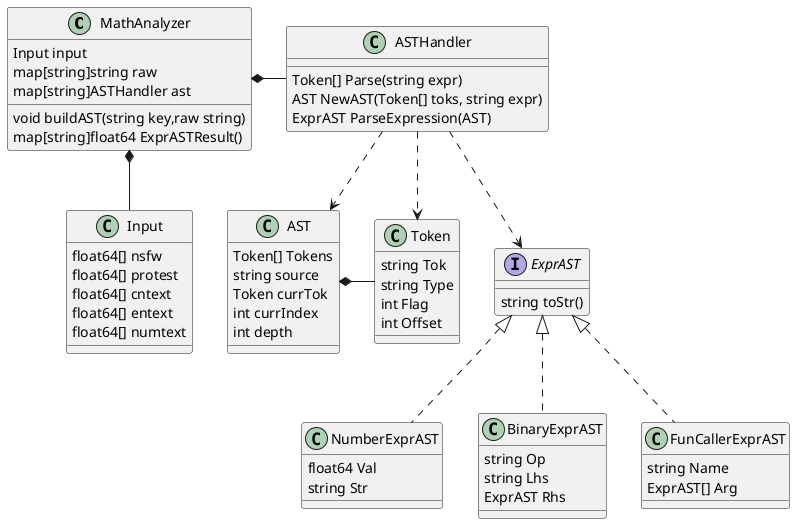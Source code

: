 @startuml
'https://plantuml.com/activity-diagram-beta
'skinparam dpi 800
class MathAnalyzer {
	Input input
	map[string]string raw
	map[string]ASTHandler ast
	void buildAST(string key,raw string)
	map[string]float64 ExprASTResult()
}

class Input {
	float64[] nsfw
	float64[] protest
	float64[] cntext
	float64[] entext
	float64[] numtext
}
MathAnalyzer *-- Input
class ASTHandler {
	Token[] Parse(string expr)
	AST NewAST(Token[] toks, string expr)
	ExprAST ParseExpression(AST)
}
ASTHandler ..> Token
ASTHandler ..> AST
ASTHandler ..> ExprAST
MathAnalyzer *- ASTHandler
class Token {
	string Tok
	string Type
	int Flag
	int Offset
}
class AST  {
	Token[] Tokens
	string source
	Token currTok
	int currIndex
	int depth
}
AST *- Token
interface ExprAST  {
	string toStr()
}
class NumberExprAST  {
	float64 Val
	string Str
}
class NumberExprAST implements ExprAST
class BinaryExprAST  {
	string Op
	string Lhs
	ExprAST Rhs
}
class BinaryExprAST implements ExprAST
class FunCallerExprAST  {
	string Name
	ExprAST[] Arg
}
class FunCallerExprAST implements ExprAST
@enduml
